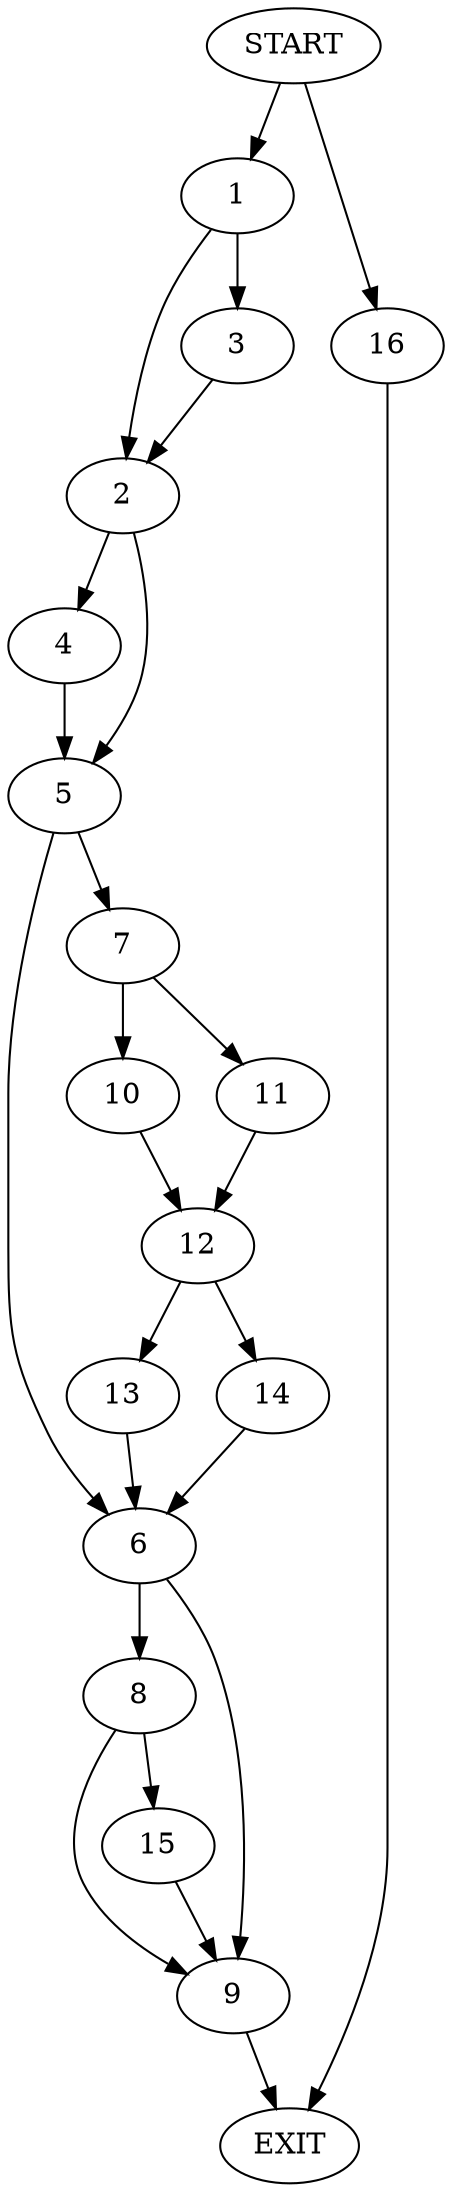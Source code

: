 digraph {
0 [label="START"]
17 [label="EXIT"]
0 -> 1
1 -> 2
1 -> 3
2 -> 4
2 -> 5
3 -> 2
5 -> 6
5 -> 7
4 -> 5
6 -> 8
6 -> 9
7 -> 10
7 -> 11
11 -> 12
10 -> 12
12 -> 13
12 -> 14
13 -> 6
14 -> 6
9 -> 17
8 -> 15
8 -> 9
15 -> 9
0 -> 16
16 -> 17
}
